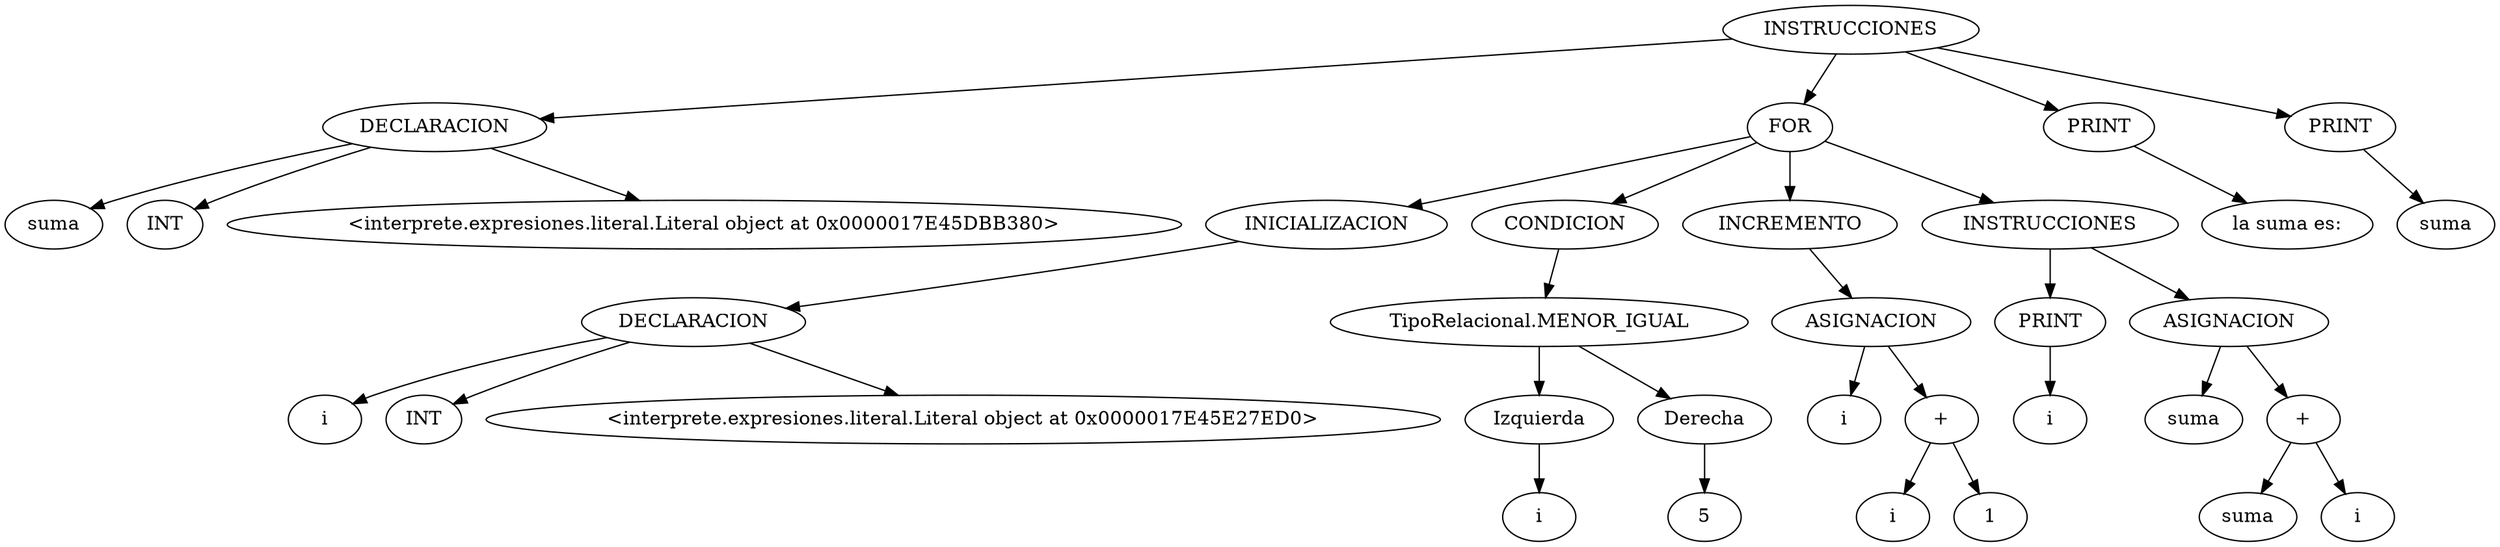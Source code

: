 digraph {
	0 [label = "INSTRUCCIONES"];
	1 [label = "DECLARACION"];
	2 [label = "suma"];
	3 [label = "INT"];
	4 [label = "<interprete.expresiones.literal.Literal object at 0x0000017E45DBB380>"];
	5 [label = "FOR"];
	6 [label = "INICIALIZACION"];
	7 [label = "DECLARACION"];
	8 [label = "i"];
	9 [label = "INT"];
	10 [label = "<interprete.expresiones.literal.Literal object at 0x0000017E45E27ED0>"];
	11 [label = "CONDICION"];
	12 [label = "TipoRelacional.MENOR_IGUAL"];
	13 [label = "Izquierda"];
	14 [label = "i"];
	15 [label = "Derecha"];
	16 [label = "5"];
	17 [label = "INCREMENTO"];
	18 [label = "ASIGNACION"];
	19 [label = "i"];
	20 [label = "+"];
	21 [label = "i"];
	22 [label = "1"];
	23 [label = "INSTRUCCIONES"];
	24 [label = "PRINT"];
	25 [label = "i"];
	26 [label = "ASIGNACION"];
	27 [label = "suma"];
	28 [label = "+"];
	29 [label = "suma"];
	30 [label = "i"];
	31 [label = "PRINT"];
	32 [label = "la suma es:"];
	33 [label = "PRINT"];
	34 [label = "suma"];
	0 -> 1;
	1 -> 2;
	1 -> 3;
	1 -> 4;
	0 -> 5;
	5 -> 6;
	6 -> 7;
	7 -> 8;
	7 -> 9;
	7 -> 10;
	5 -> 11;
	11 -> 12;
	12 -> 13;
	13 -> 14;
	12 -> 15;
	15 -> 16;
	5 -> 17;
	17 -> 18;
	18 -> 19;
	18 -> 20;
	20 -> 21;
	20 -> 22;
	5 -> 23;
	23 -> 24;
	24 -> 25;
	23 -> 26;
	26 -> 27;
	26 -> 28;
	28 -> 29;
	28 -> 30;
	0 -> 31;
	31 -> 32;
	0 -> 33;
	33 -> 34;
}
